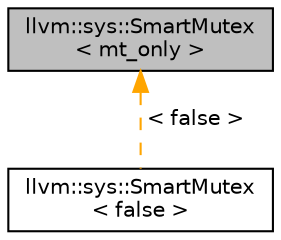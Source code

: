 digraph "llvm::sys::SmartMutex&lt; mt_only &gt;"
{
 // LATEX_PDF_SIZE
  bgcolor="transparent";
  edge [fontname="Helvetica",fontsize="10",labelfontname="Helvetica",labelfontsize="10"];
  node [fontname="Helvetica",fontsize="10",shape="box"];
  Node1 [label="llvm::sys::SmartMutex\l\< mt_only \>",height=0.2,width=0.4,color="black", fillcolor="grey75", style="filled", fontcolor="black",tooltip="SmartMutex - A mutex with a compile time constant parameter that indicates whether this mutex should ..."];
  Node1 -> Node2 [dir="back",color="orange",fontsize="10",style="dashed",label=" \< false \>" ,fontname="Helvetica"];
  Node2 [label="llvm::sys::SmartMutex\l\< false \>",height=0.2,width=0.4,color="black",URL="$classllvm_1_1sys_1_1SmartMutex.html",tooltip=" "];
}
